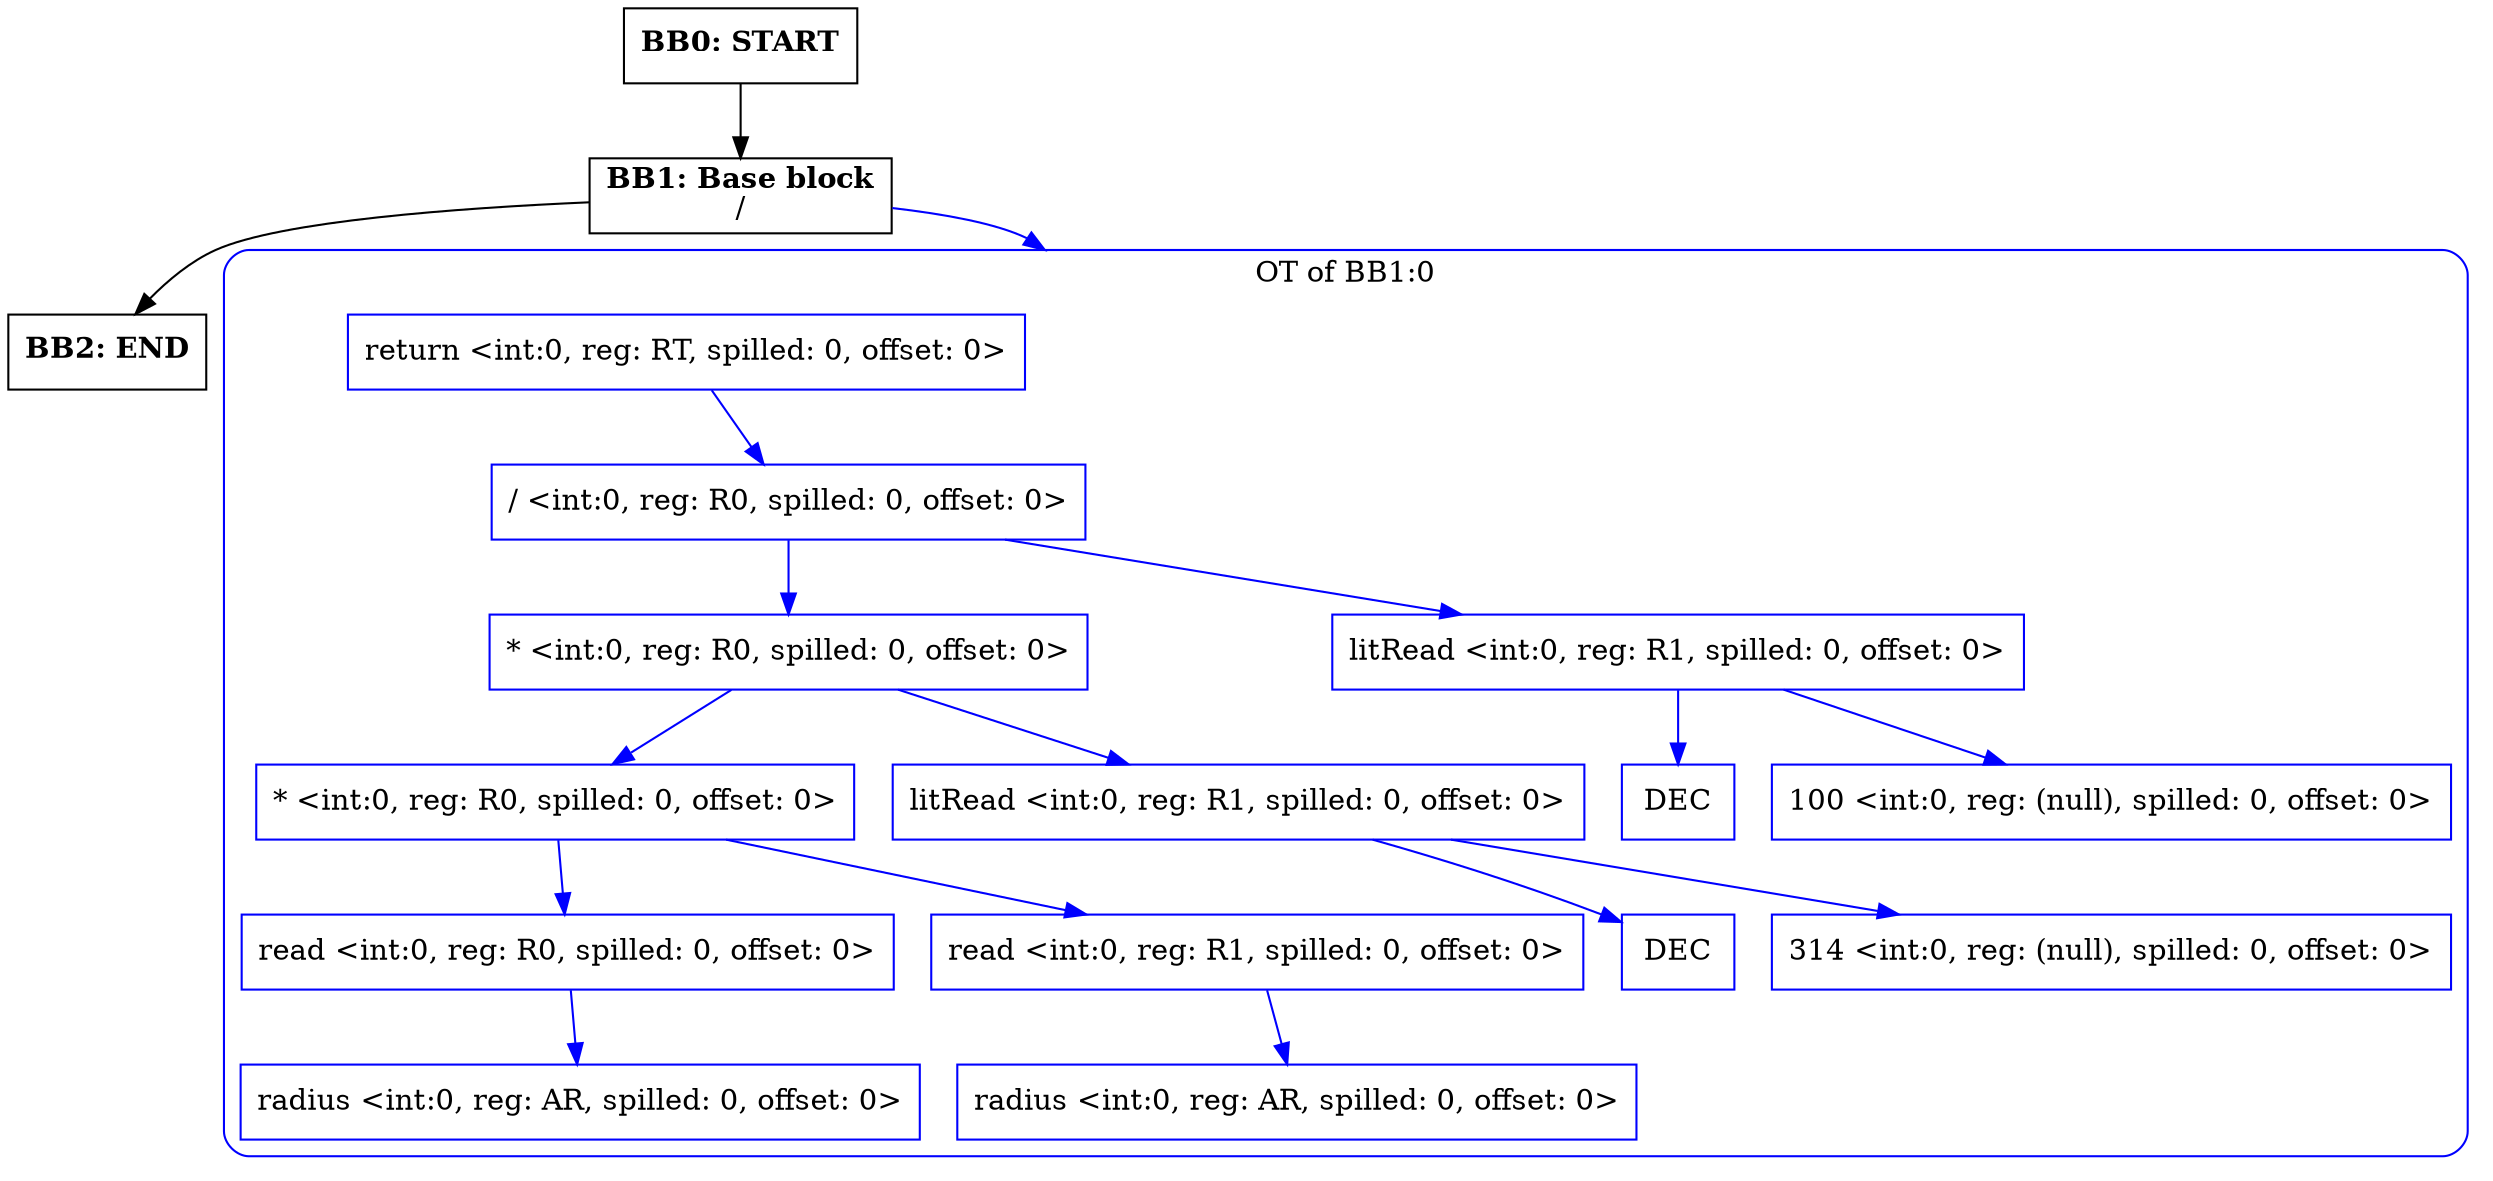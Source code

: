 digraph CFG {
    compound=true;
    graph [splines=true];
    node [shape=rectangle];

    BB2 [label=<<B>BB2: END</B><BR ALIGN="CENTER"/>>];
    BB1 [label=<<B>BB1: Base block</B><BR ALIGN="CENTER"/>/<BR ALIGN="CENTER"/>>];
    subgraph cluster_instruction0 {
        label = "OT of BB1:0";
        style=rounded;
        color=blue;
        entry0 [shape=point, style=invis];
        node0 [label="return <int:0, reg: RT, spilled: 0, offset: 0>", color=blue];
        node1 [label="/ <int:0, reg: R0, spilled: 0, offset: 0>", color=blue];
        node2 [label="* <int:0, reg: R0, spilled: 0, offset: 0>", color=blue];
        node3 [label="* <int:0, reg: R0, spilled: 0, offset: 0>", color=blue];
        node4 [label="read <int:0, reg: R0, spilled: 0, offset: 0>", color=blue];
        node5 [label="radius <int:0, reg: AR, spilled: 0, offset: 0>", color=blue];
        node4 -> node5[color=blue];
        node3 -> node4[color=blue];
        node6 [label="read <int:0, reg: R1, spilled: 0, offset: 0>", color=blue];
        node7 [label="radius <int:0, reg: AR, spilled: 0, offset: 0>", color=blue];
        node6 -> node7[color=blue];
        node3 -> node6[color=blue];
        node2 -> node3[color=blue];
        node8 [label="litRead <int:0, reg: R1, spilled: 0, offset: 0>", color=blue];
        node9 [label="DEC", color=blue];
        node8 -> node9[color=blue];
        node10 [label="314 <int:0, reg: (null), spilled: 0, offset: 0>", color=blue];
        node8 -> node10[color=blue];
        node2 -> node8[color=blue];
        node1 -> node2[color=blue];
        node11 [label="litRead <int:0, reg: R1, spilled: 0, offset: 0>", color=blue];
        node12 [label="DEC", color=blue];
        node11 -> node12[color=blue];
        node13 [label="100 <int:0, reg: (null), spilled: 0, offset: 0>", color=blue];
        node11 -> node13[color=blue];
        node1 -> node11[color=blue];
        node0 -> node1[color=blue];
    }
    BB1 -> entry0 [lhead=cluster_instruction0, color=blue];
    BB0 [label=<<B>BB0: START</B><BR ALIGN="CENTER"/>>];

    BB1 -> BB2;
    BB0 -> BB1;
}
